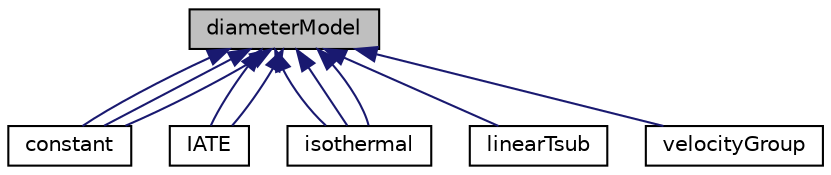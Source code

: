 digraph "diameterModel"
{
  bgcolor="transparent";
  edge [fontname="Helvetica",fontsize="10",labelfontname="Helvetica",labelfontsize="10"];
  node [fontname="Helvetica",fontsize="10",shape=record];
  Node1 [label="diameterModel",height=0.2,width=0.4,color="black", fillcolor="grey75", style="filled" fontcolor="black"];
  Node1 -> Node2 [dir="back",color="midnightblue",fontsize="10",style="solid",fontname="Helvetica"];
  Node2 [label="constant",height=0.2,width=0.4,color="black",URL="$classFoam_1_1diameterModels_1_1constant.html",tooltip="Constant dispersed-phase particle diameter model. "];
  Node1 -> Node2 [dir="back",color="midnightblue",fontsize="10",style="solid",fontname="Helvetica"];
  Node1 -> Node2 [dir="back",color="midnightblue",fontsize="10",style="solid",fontname="Helvetica"];
  Node1 -> Node3 [dir="back",color="midnightblue",fontsize="10",style="solid",fontname="Helvetica"];
  Node3 [label="IATE",height=0.2,width=0.4,color="black",URL="$classFoam_1_1diameterModels_1_1IATE.html",tooltip="IATE (Interfacial Area Transport Equation) bubble diameter model. "];
  Node1 -> Node3 [dir="back",color="midnightblue",fontsize="10",style="solid",fontname="Helvetica"];
  Node1 -> Node4 [dir="back",color="midnightblue",fontsize="10",style="solid",fontname="Helvetica"];
  Node4 [label="isothermal",height=0.2,width=0.4,color="black",URL="$classFoam_1_1diameterModels_1_1isothermal.html",tooltip="Isothermal dispersed-phase particle diameter model. "];
  Node1 -> Node4 [dir="back",color="midnightblue",fontsize="10",style="solid",fontname="Helvetica"];
  Node1 -> Node4 [dir="back",color="midnightblue",fontsize="10",style="solid",fontname="Helvetica"];
  Node1 -> Node5 [dir="back",color="midnightblue",fontsize="10",style="solid",fontname="Helvetica"];
  Node5 [label="linearTsub",height=0.2,width=0.4,color="black",URL="$classFoam_1_1diameterModels_1_1linearTsub.html"];
  Node1 -> Node6 [dir="back",color="midnightblue",fontsize="10",style="solid",fontname="Helvetica"];
  Node6 [label="velocityGroup",height=0.2,width=0.4,color="black",URL="$classFoam_1_1diameterModels_1_1velocityGroup.html",tooltip="This diameterModel is intended for use with a populationBalanceModel in order to simulate polydispers..."];
}
